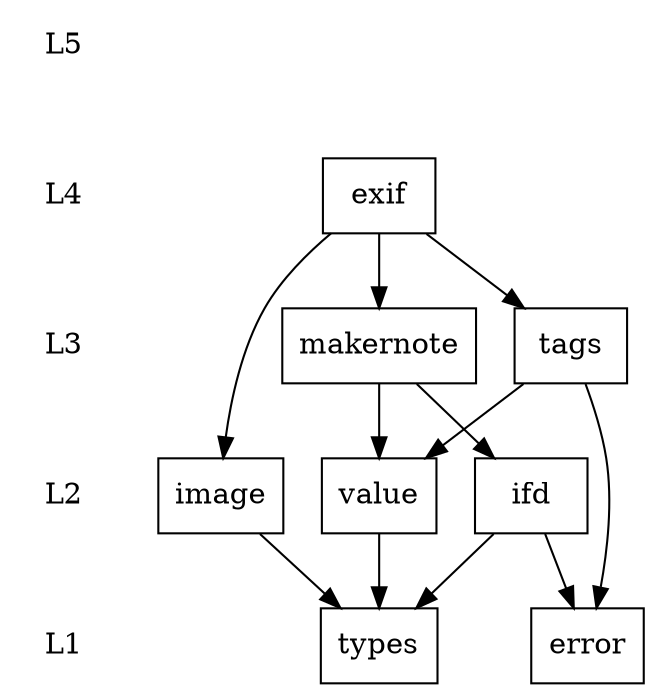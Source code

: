################################################################################
# File    exiv2.dot
# Brief   Dot file for a graph showing the component dependencies 
#         of the Exiv2 library. Run the following command to get the image:
#         $ dot -Tgif -oexiv2.gif exiv2.dot
# Version $Name:  $ $Revision: 1.2 $
# Author  Andreas Huggel (ahu)
#         <a href="mailto:ahuggel@gmx.net">ahuggel@gmx.net</a>
# Date    18-Feb-04, ahu: created
################################################################################

digraph G {

L1 [shape=plaintext] ;
L2 [shape=plaintext] ;
L3 [shape=plaintext] ;
L4 [shape=plaintext] ;
L5 [shape=plaintext] ;

"L5" -> "L4" -> "L3" -> "L2" -> "L1" [style=invis] ;

"exif"      [shape=box] ;
"ifd"       [shape=box] ;
"image"     [shape=box] ;
"tags"      [shape=box] ;
"value"     [shape=box] ;
"types"     [shape=box] ;
"error"     [shape=box] ;
"makernote" [shape=box] ;
"exif" -> "tags" ;
"exif" -> "makernote" ;
"exif" -> "image" ;
"makernote" -> "ifd" ;
"makernote" -> "value" ;
"ifd" -> "error" ;  
"ifd" -> "types" ;
"image" -> "types" ;
"tags" -> "error" ;
"tags" -> "value" ;
"value" -> "types" ;

{ rank=same; L1 error types }
{ rank=same; L2 image value ifd }

}
